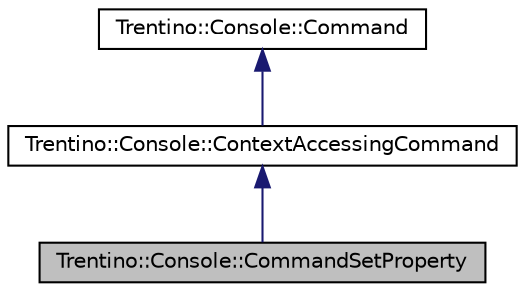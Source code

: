 digraph G
{
  edge [fontname="Helvetica",fontsize="10",labelfontname="Helvetica",labelfontsize="10"];
  node [fontname="Helvetica",fontsize="10",shape=record];
  Node1 [label="Trentino::Console::CommandSetProperty",height=0.2,width=0.4,color="black", fillcolor="grey75", style="filled" fontcolor="black"];
  Node2 -> Node1 [dir="back",color="midnightblue",fontsize="10",style="solid",fontname="Helvetica"];
  Node2 [label="Trentino::Console::ContextAccessingCommand",height=0.2,width=0.4,color="black", fillcolor="white", style="filled",URL="$class_trentino_1_1_console_1_1_context_accessing_command.html",tooltip="Base class for commands that need only non-modifying access to a context."];
  Node3 -> Node2 [dir="back",color="midnightblue",fontsize="10",style="solid",fontname="Helvetica"];
  Node3 [label="Trentino::Console::Command",height=0.2,width=0.4,color="black", fillcolor="white", style="filled",URL="$class_trentino_1_1_console_1_1_command.html",tooltip="A base abstract class for all the users commands."];
}
